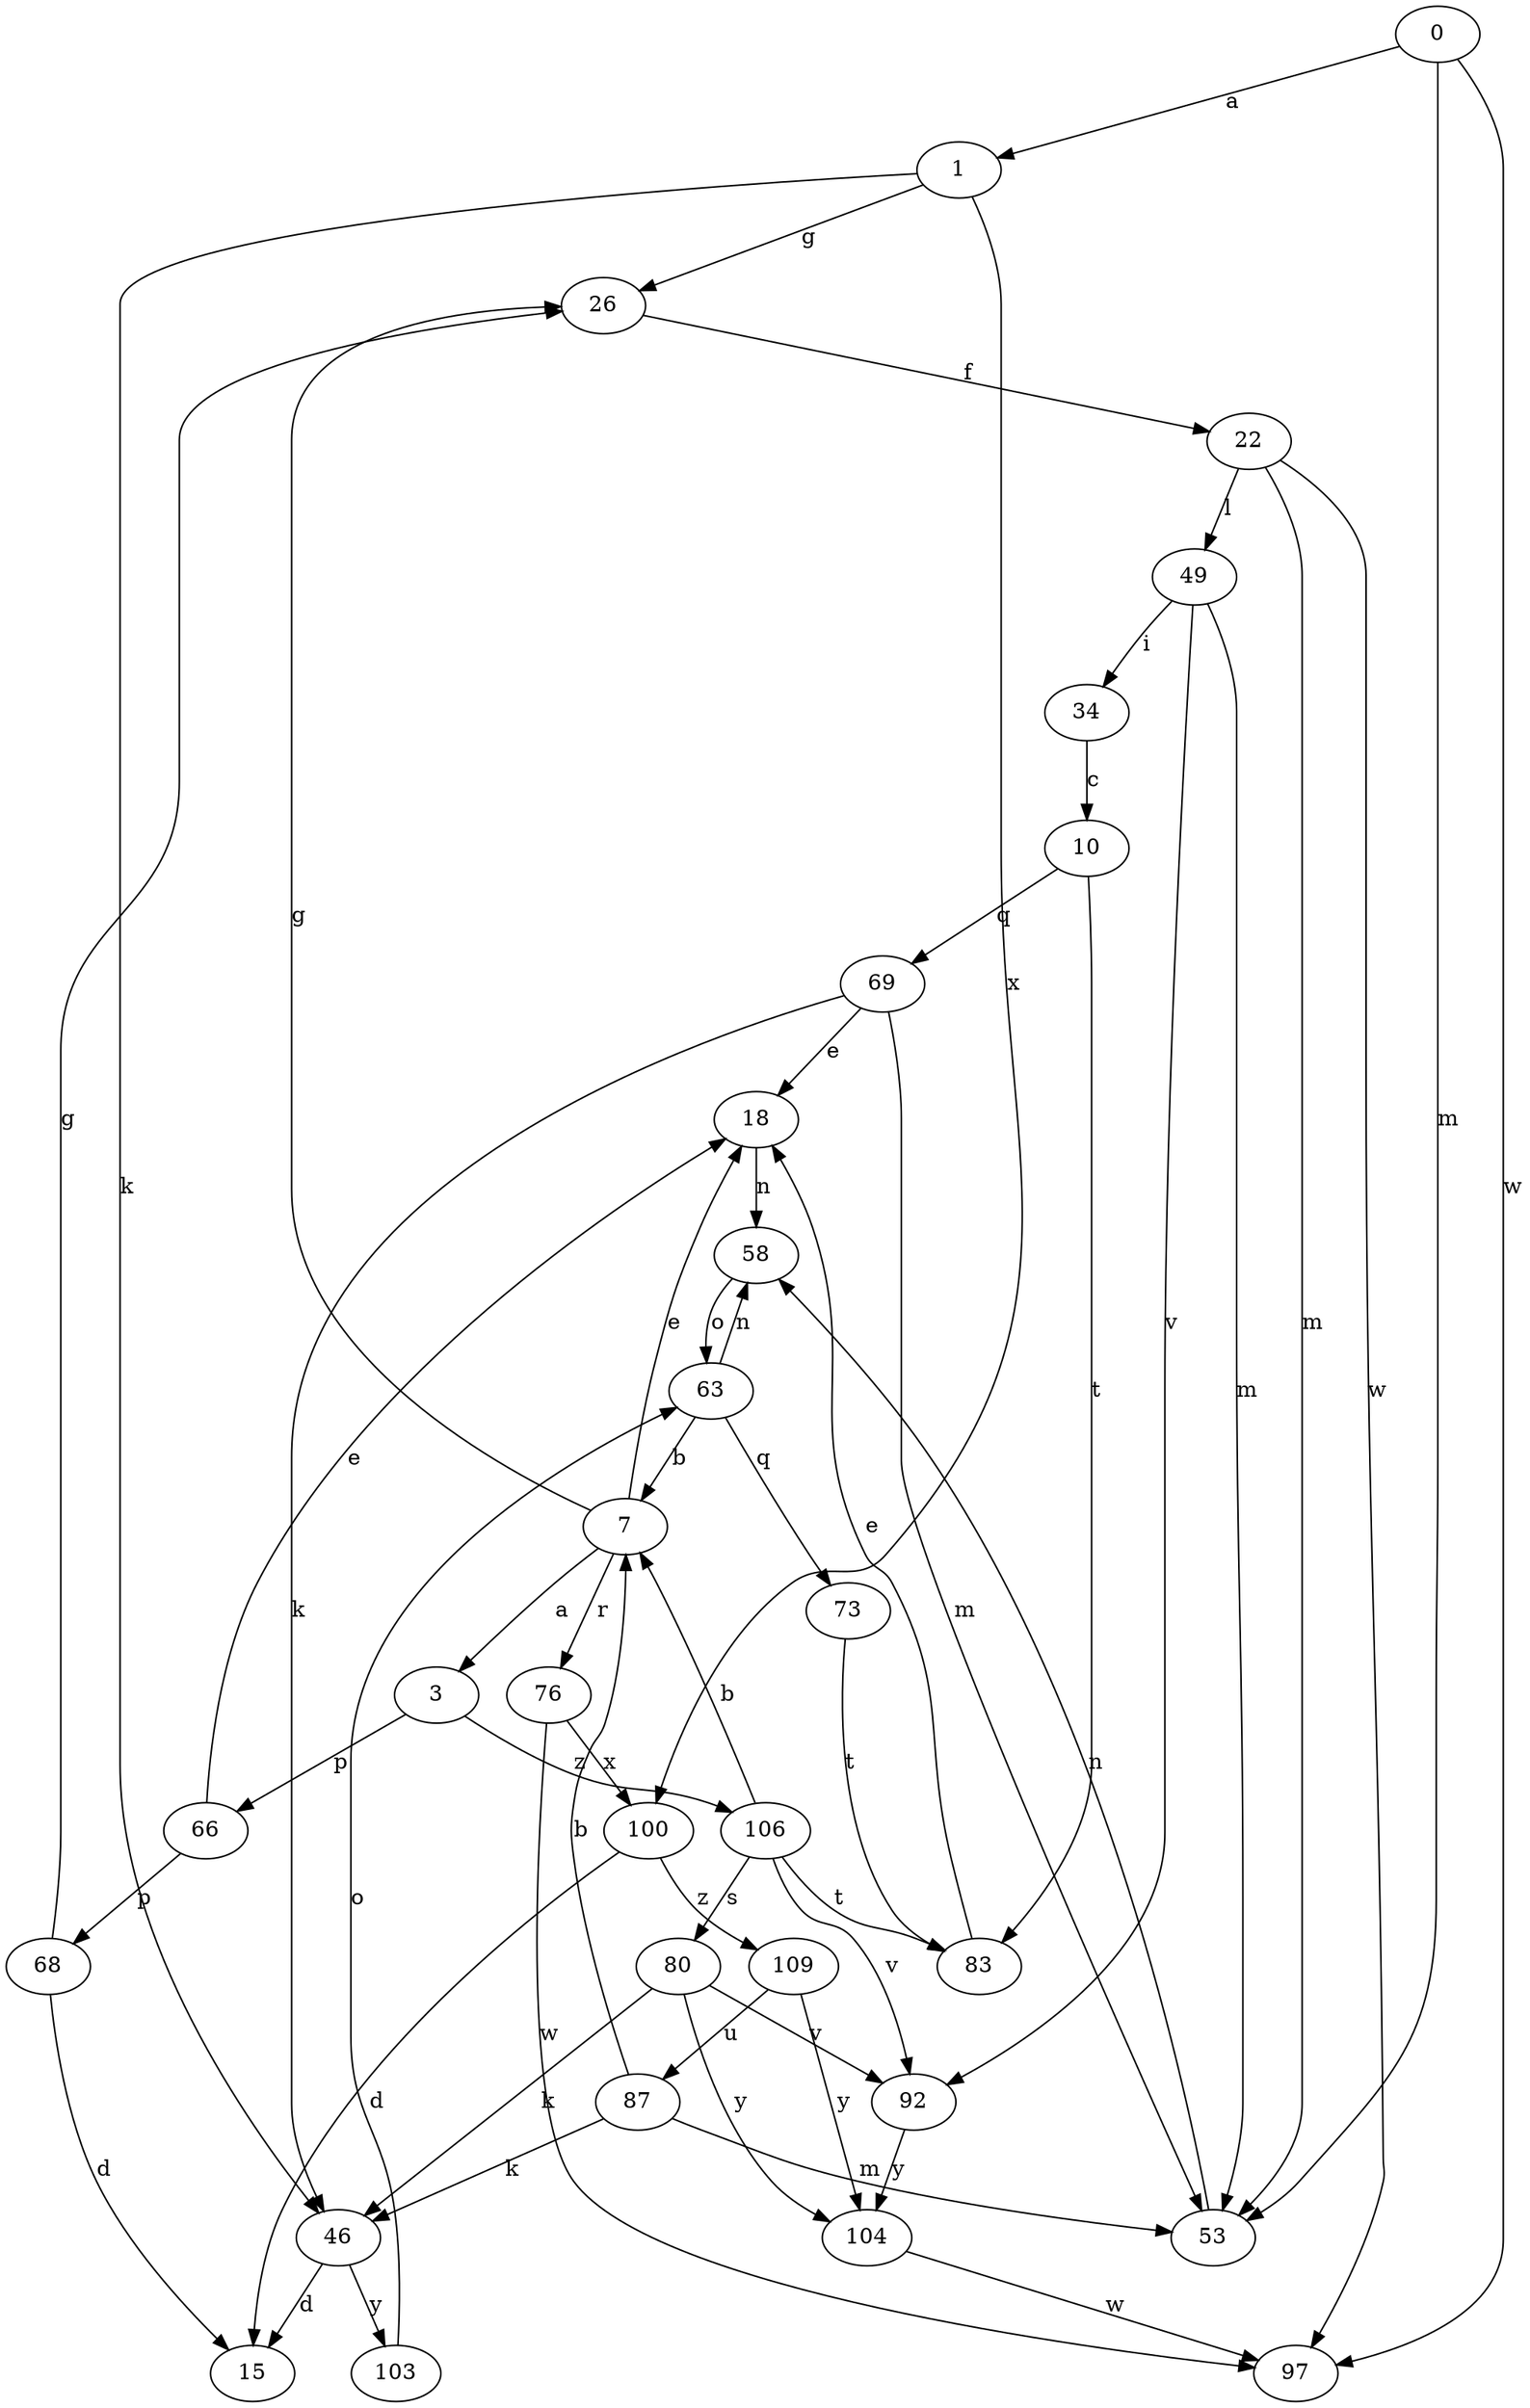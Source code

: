 strict digraph  {
0;
1;
3;
7;
10;
15;
18;
22;
26;
34;
46;
49;
53;
58;
63;
66;
68;
69;
73;
76;
80;
83;
87;
92;
97;
100;
103;
104;
106;
109;
0 -> 1  [label=a];
0 -> 53  [label=m];
0 -> 97  [label=w];
1 -> 26  [label=g];
1 -> 46  [label=k];
1 -> 100  [label=x];
3 -> 66  [label=p];
3 -> 106  [label=z];
7 -> 3  [label=a];
7 -> 18  [label=e];
7 -> 26  [label=g];
7 -> 76  [label=r];
10 -> 69  [label=q];
10 -> 83  [label=t];
18 -> 58  [label=n];
22 -> 49  [label=l];
22 -> 53  [label=m];
22 -> 97  [label=w];
26 -> 22  [label=f];
34 -> 10  [label=c];
46 -> 15  [label=d];
46 -> 103  [label=y];
49 -> 34  [label=i];
49 -> 53  [label=m];
49 -> 92  [label=v];
53 -> 58  [label=n];
58 -> 63  [label=o];
63 -> 7  [label=b];
63 -> 58  [label=n];
63 -> 73  [label=q];
66 -> 18  [label=e];
66 -> 68  [label=p];
68 -> 15  [label=d];
68 -> 26  [label=g];
69 -> 18  [label=e];
69 -> 46  [label=k];
69 -> 53  [label=m];
73 -> 83  [label=t];
76 -> 97  [label=w];
76 -> 100  [label=x];
80 -> 46  [label=k];
80 -> 92  [label=v];
80 -> 104  [label=y];
83 -> 18  [label=e];
87 -> 7  [label=b];
87 -> 46  [label=k];
87 -> 53  [label=m];
92 -> 104  [label=y];
100 -> 15  [label=d];
100 -> 109  [label=z];
103 -> 63  [label=o];
104 -> 97  [label=w];
106 -> 7  [label=b];
106 -> 80  [label=s];
106 -> 83  [label=t];
106 -> 92  [label=v];
109 -> 87  [label=u];
109 -> 104  [label=y];
}
